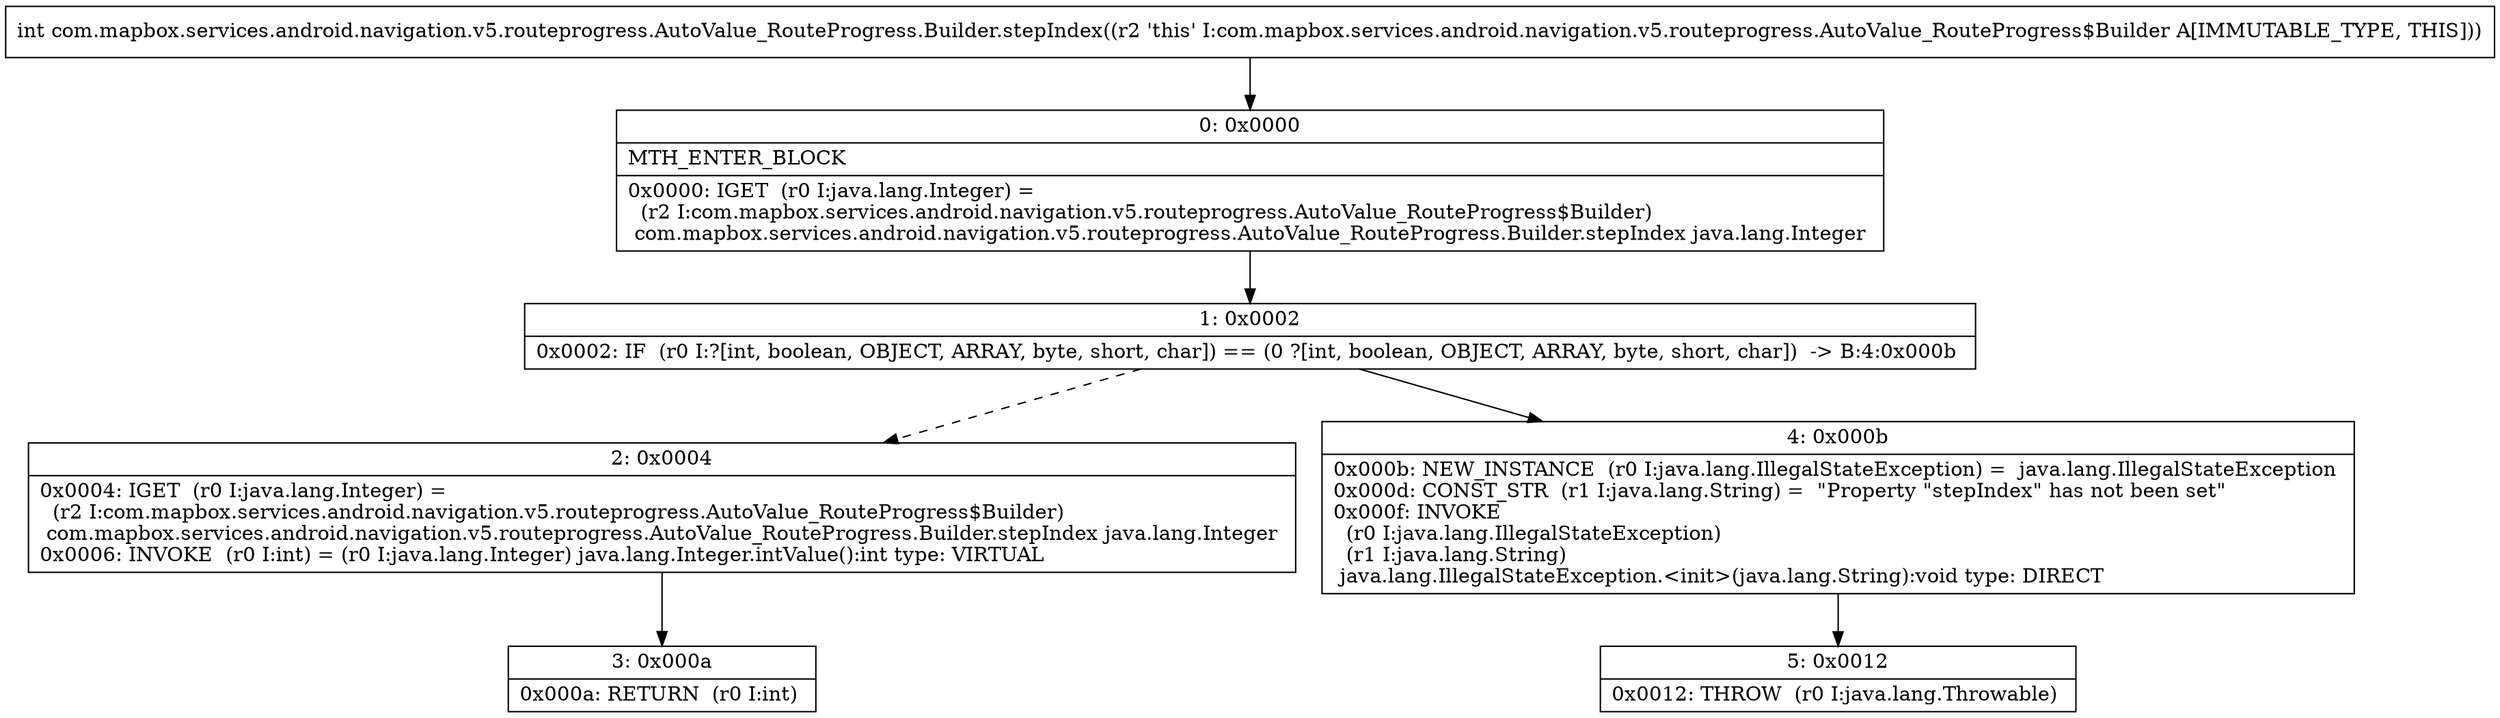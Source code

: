 digraph "CFG forcom.mapbox.services.android.navigation.v5.routeprogress.AutoValue_RouteProgress.Builder.stepIndex()I" {
Node_0 [shape=record,label="{0\:\ 0x0000|MTH_ENTER_BLOCK\l|0x0000: IGET  (r0 I:java.lang.Integer) = \l  (r2 I:com.mapbox.services.android.navigation.v5.routeprogress.AutoValue_RouteProgress$Builder)\l com.mapbox.services.android.navigation.v5.routeprogress.AutoValue_RouteProgress.Builder.stepIndex java.lang.Integer \l}"];
Node_1 [shape=record,label="{1\:\ 0x0002|0x0002: IF  (r0 I:?[int, boolean, OBJECT, ARRAY, byte, short, char]) == (0 ?[int, boolean, OBJECT, ARRAY, byte, short, char])  \-\> B:4:0x000b \l}"];
Node_2 [shape=record,label="{2\:\ 0x0004|0x0004: IGET  (r0 I:java.lang.Integer) = \l  (r2 I:com.mapbox.services.android.navigation.v5.routeprogress.AutoValue_RouteProgress$Builder)\l com.mapbox.services.android.navigation.v5.routeprogress.AutoValue_RouteProgress.Builder.stepIndex java.lang.Integer \l0x0006: INVOKE  (r0 I:int) = (r0 I:java.lang.Integer) java.lang.Integer.intValue():int type: VIRTUAL \l}"];
Node_3 [shape=record,label="{3\:\ 0x000a|0x000a: RETURN  (r0 I:int) \l}"];
Node_4 [shape=record,label="{4\:\ 0x000b|0x000b: NEW_INSTANCE  (r0 I:java.lang.IllegalStateException) =  java.lang.IllegalStateException \l0x000d: CONST_STR  (r1 I:java.lang.String) =  \"Property \"stepIndex\" has not been set\" \l0x000f: INVOKE  \l  (r0 I:java.lang.IllegalStateException)\l  (r1 I:java.lang.String)\l java.lang.IllegalStateException.\<init\>(java.lang.String):void type: DIRECT \l}"];
Node_5 [shape=record,label="{5\:\ 0x0012|0x0012: THROW  (r0 I:java.lang.Throwable) \l}"];
MethodNode[shape=record,label="{int com.mapbox.services.android.navigation.v5.routeprogress.AutoValue_RouteProgress.Builder.stepIndex((r2 'this' I:com.mapbox.services.android.navigation.v5.routeprogress.AutoValue_RouteProgress$Builder A[IMMUTABLE_TYPE, THIS])) }"];
MethodNode -> Node_0;
Node_0 -> Node_1;
Node_1 -> Node_2[style=dashed];
Node_1 -> Node_4;
Node_2 -> Node_3;
Node_4 -> Node_5;
}

